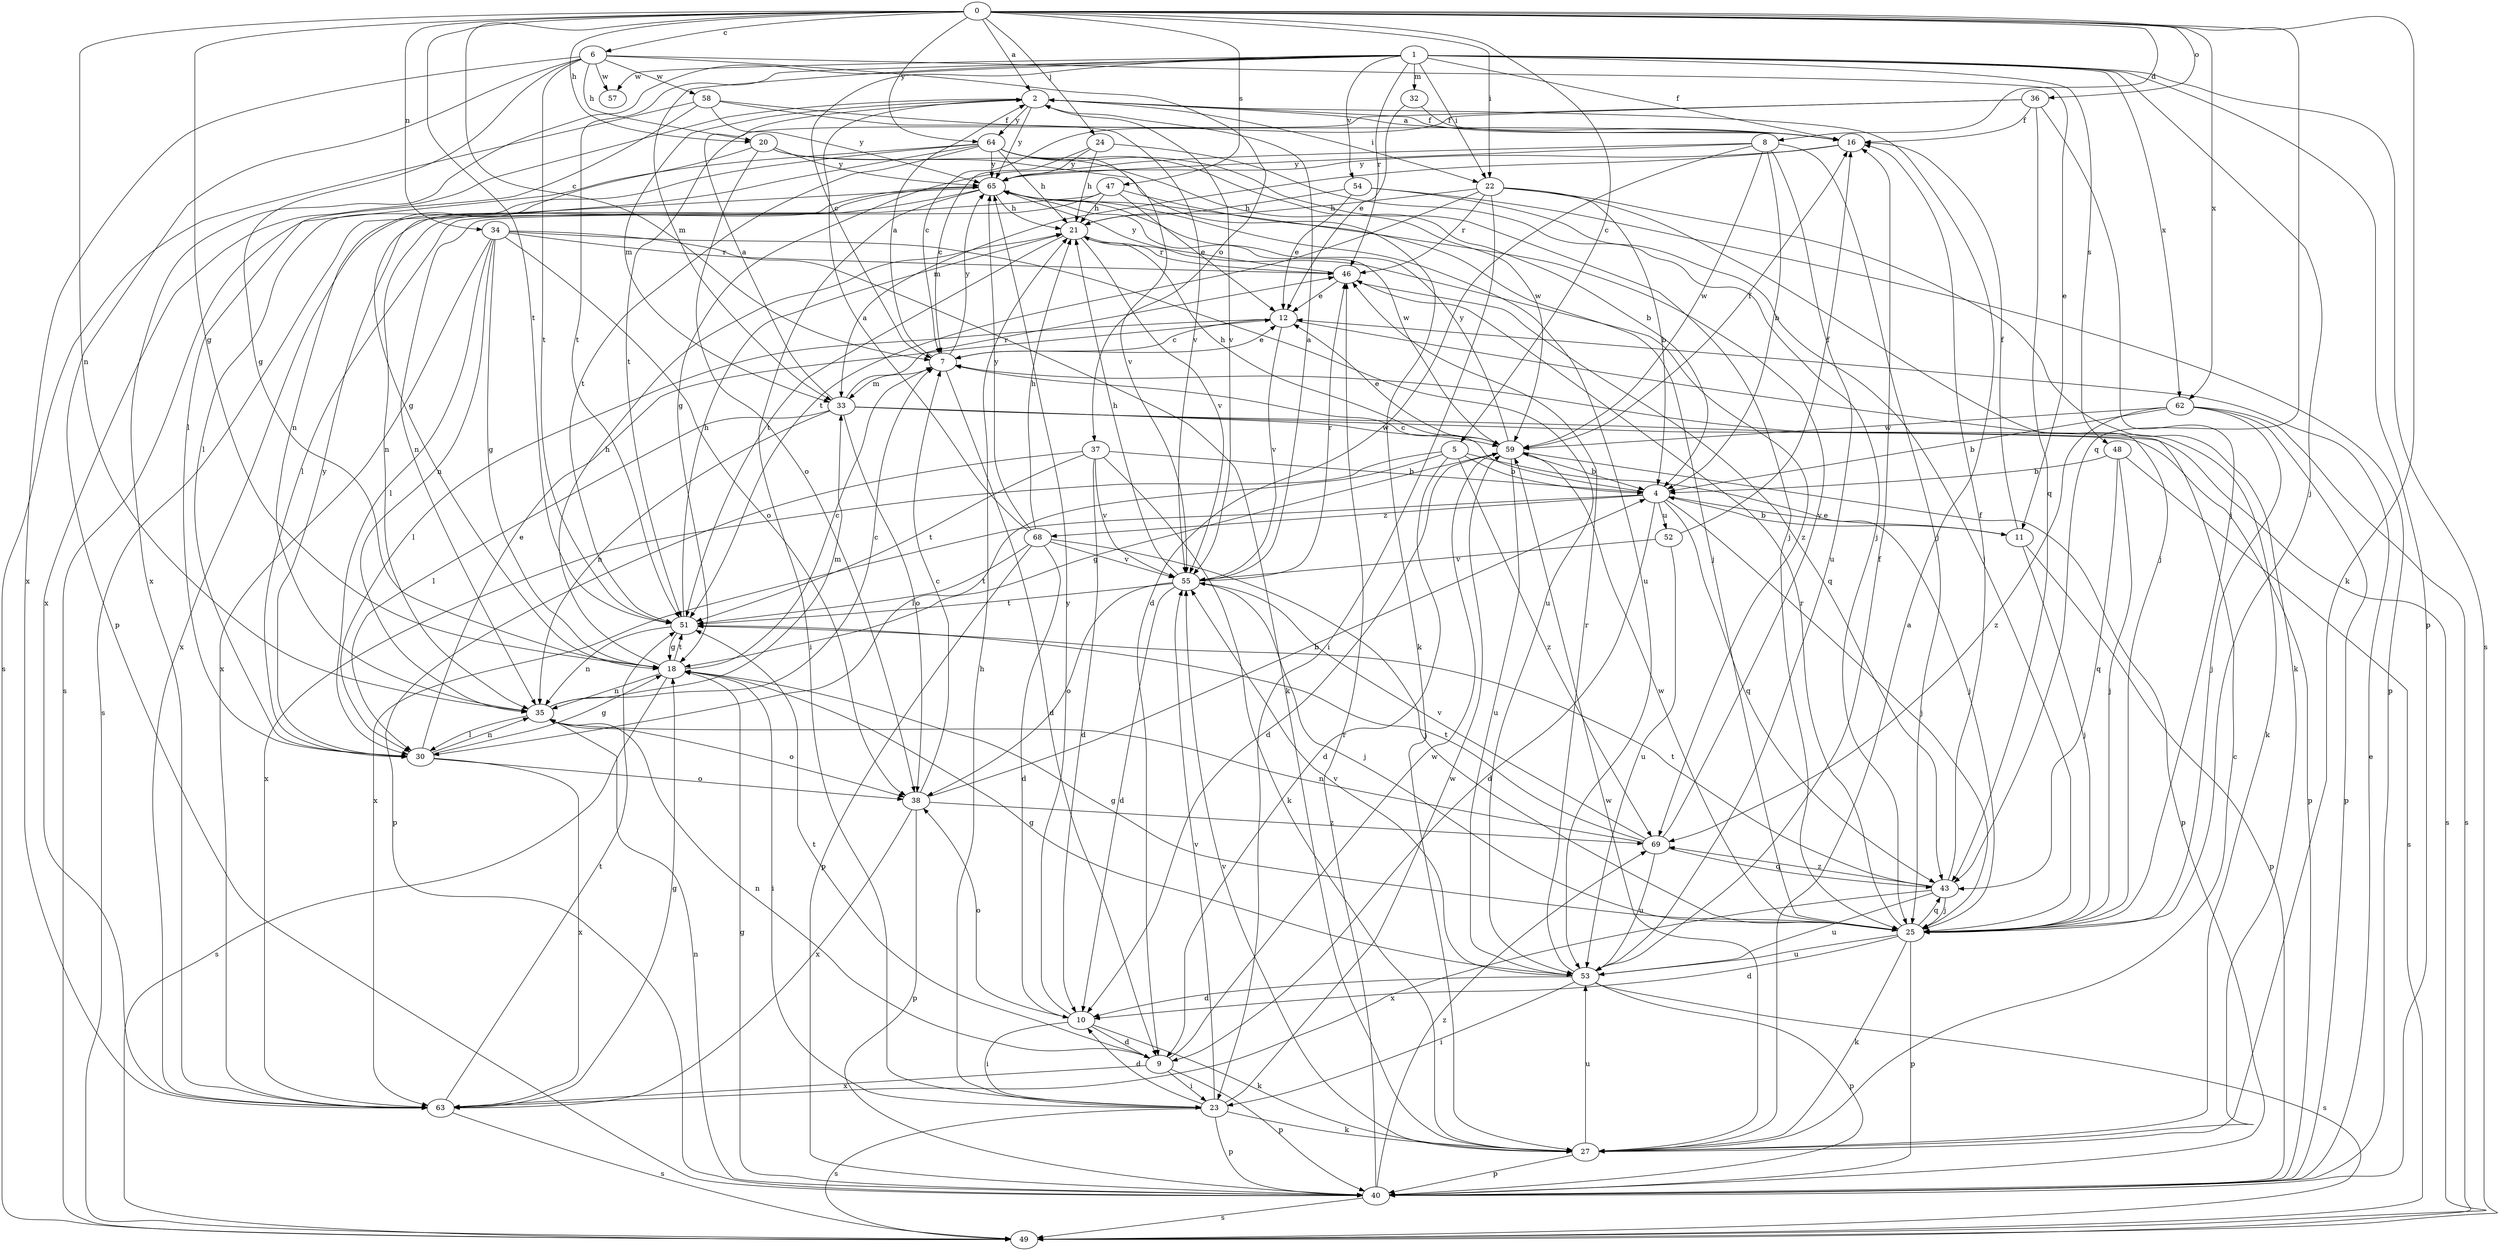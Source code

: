 strict digraph  {
0;
1;
2;
4;
5;
6;
7;
8;
9;
10;
11;
12;
16;
18;
20;
21;
22;
23;
24;
25;
27;
30;
32;
33;
34;
35;
36;
37;
38;
40;
43;
46;
47;
48;
49;
51;
52;
53;
54;
55;
57;
58;
59;
62;
63;
64;
65;
68;
69;
0 -> 2  [label=a];
0 -> 5  [label=c];
0 -> 6  [label=c];
0 -> 7  [label=c];
0 -> 8  [label=d];
0 -> 18  [label=g];
0 -> 20  [label=h];
0 -> 22  [label=i];
0 -> 24  [label=j];
0 -> 27  [label=k];
0 -> 34  [label=n];
0 -> 35  [label=n];
0 -> 36  [label=o];
0 -> 43  [label=q];
0 -> 47  [label=s];
0 -> 51  [label=t];
0 -> 62  [label=x];
0 -> 64  [label=y];
1 -> 7  [label=c];
1 -> 16  [label=f];
1 -> 22  [label=i];
1 -> 25  [label=j];
1 -> 32  [label=m];
1 -> 33  [label=m];
1 -> 40  [label=p];
1 -> 46  [label=r];
1 -> 48  [label=s];
1 -> 49  [label=s];
1 -> 51  [label=t];
1 -> 54  [label=v];
1 -> 57  [label=w];
1 -> 62  [label=x];
1 -> 63  [label=x];
2 -> 16  [label=f];
2 -> 22  [label=i];
2 -> 33  [label=m];
2 -> 55  [label=v];
2 -> 63  [label=x];
2 -> 64  [label=y];
2 -> 65  [label=y];
4 -> 7  [label=c];
4 -> 9  [label=d];
4 -> 11  [label=e];
4 -> 25  [label=j];
4 -> 43  [label=q];
4 -> 52  [label=u];
4 -> 63  [label=x];
4 -> 68  [label=z];
5 -> 4  [label=b];
5 -> 9  [label=d];
5 -> 25  [label=j];
5 -> 30  [label=l];
5 -> 63  [label=x];
5 -> 69  [label=z];
6 -> 11  [label=e];
6 -> 18  [label=g];
6 -> 20  [label=h];
6 -> 37  [label=o];
6 -> 40  [label=p];
6 -> 51  [label=t];
6 -> 57  [label=w];
6 -> 58  [label=w];
6 -> 63  [label=x];
7 -> 2  [label=a];
7 -> 9  [label=d];
7 -> 12  [label=e];
7 -> 33  [label=m];
7 -> 65  [label=y];
8 -> 4  [label=b];
8 -> 9  [label=d];
8 -> 18  [label=g];
8 -> 25  [label=j];
8 -> 53  [label=u];
8 -> 59  [label=w];
8 -> 65  [label=y];
9 -> 23  [label=i];
9 -> 35  [label=n];
9 -> 40  [label=p];
9 -> 51  [label=t];
9 -> 59  [label=w];
9 -> 63  [label=x];
10 -> 9  [label=d];
10 -> 23  [label=i];
10 -> 27  [label=k];
10 -> 38  [label=o];
10 -> 65  [label=y];
11 -> 4  [label=b];
11 -> 16  [label=f];
11 -> 25  [label=j];
11 -> 40  [label=p];
12 -> 7  [label=c];
12 -> 27  [label=k];
12 -> 30  [label=l];
12 -> 55  [label=v];
16 -> 2  [label=a];
16 -> 33  [label=m];
16 -> 65  [label=y];
18 -> 7  [label=c];
18 -> 21  [label=h];
18 -> 23  [label=i];
18 -> 35  [label=n];
18 -> 49  [label=s];
18 -> 51  [label=t];
20 -> 27  [label=k];
20 -> 35  [label=n];
20 -> 38  [label=o];
20 -> 59  [label=w];
20 -> 65  [label=y];
21 -> 46  [label=r];
21 -> 51  [label=t];
21 -> 55  [label=v];
21 -> 69  [label=z];
22 -> 4  [label=b];
22 -> 21  [label=h];
22 -> 23  [label=i];
22 -> 25  [label=j];
22 -> 27  [label=k];
22 -> 46  [label=r];
22 -> 51  [label=t];
23 -> 10  [label=d];
23 -> 21  [label=h];
23 -> 27  [label=k];
23 -> 40  [label=p];
23 -> 49  [label=s];
23 -> 55  [label=v];
23 -> 59  [label=w];
24 -> 7  [label=c];
24 -> 21  [label=h];
24 -> 25  [label=j];
24 -> 65  [label=y];
25 -> 10  [label=d];
25 -> 18  [label=g];
25 -> 27  [label=k];
25 -> 40  [label=p];
25 -> 43  [label=q];
25 -> 46  [label=r];
25 -> 53  [label=u];
25 -> 59  [label=w];
27 -> 2  [label=a];
27 -> 7  [label=c];
27 -> 40  [label=p];
27 -> 53  [label=u];
27 -> 55  [label=v];
27 -> 59  [label=w];
30 -> 12  [label=e];
30 -> 18  [label=g];
30 -> 35  [label=n];
30 -> 38  [label=o];
30 -> 63  [label=x];
30 -> 65  [label=y];
32 -> 12  [label=e];
32 -> 16  [label=f];
33 -> 2  [label=a];
33 -> 30  [label=l];
33 -> 35  [label=n];
33 -> 38  [label=o];
33 -> 40  [label=p];
33 -> 46  [label=r];
33 -> 49  [label=s];
33 -> 59  [label=w];
34 -> 18  [label=g];
34 -> 27  [label=k];
34 -> 30  [label=l];
34 -> 35  [label=n];
34 -> 38  [label=o];
34 -> 46  [label=r];
34 -> 53  [label=u];
34 -> 63  [label=x];
35 -> 7  [label=c];
35 -> 30  [label=l];
35 -> 33  [label=m];
35 -> 38  [label=o];
36 -> 7  [label=c];
36 -> 16  [label=f];
36 -> 25  [label=j];
36 -> 43  [label=q];
36 -> 51  [label=t];
37 -> 4  [label=b];
37 -> 10  [label=d];
37 -> 27  [label=k];
37 -> 40  [label=p];
37 -> 51  [label=t];
37 -> 55  [label=v];
38 -> 4  [label=b];
38 -> 7  [label=c];
38 -> 40  [label=p];
38 -> 63  [label=x];
38 -> 69  [label=z];
40 -> 12  [label=e];
40 -> 18  [label=g];
40 -> 35  [label=n];
40 -> 46  [label=r];
40 -> 49  [label=s];
40 -> 69  [label=z];
43 -> 16  [label=f];
43 -> 25  [label=j];
43 -> 51  [label=t];
43 -> 53  [label=u];
43 -> 63  [label=x];
43 -> 69  [label=z];
46 -> 12  [label=e];
46 -> 43  [label=q];
46 -> 65  [label=y];
47 -> 12  [label=e];
47 -> 21  [label=h];
47 -> 25  [label=j];
47 -> 30  [label=l];
47 -> 35  [label=n];
48 -> 4  [label=b];
48 -> 25  [label=j];
48 -> 43  [label=q];
48 -> 49  [label=s];
51 -> 18  [label=g];
51 -> 21  [label=h];
51 -> 35  [label=n];
52 -> 16  [label=f];
52 -> 53  [label=u];
52 -> 55  [label=v];
53 -> 10  [label=d];
53 -> 16  [label=f];
53 -> 18  [label=g];
53 -> 23  [label=i];
53 -> 40  [label=p];
53 -> 46  [label=r];
53 -> 49  [label=s];
53 -> 55  [label=v];
54 -> 12  [label=e];
54 -> 21  [label=h];
54 -> 25  [label=j];
54 -> 40  [label=p];
55 -> 2  [label=a];
55 -> 10  [label=d];
55 -> 21  [label=h];
55 -> 25  [label=j];
55 -> 38  [label=o];
55 -> 46  [label=r];
55 -> 51  [label=t];
58 -> 16  [label=f];
58 -> 30  [label=l];
58 -> 49  [label=s];
58 -> 55  [label=v];
58 -> 65  [label=y];
59 -> 4  [label=b];
59 -> 10  [label=d];
59 -> 12  [label=e];
59 -> 16  [label=f];
59 -> 18  [label=g];
59 -> 21  [label=h];
59 -> 40  [label=p];
59 -> 53  [label=u];
59 -> 65  [label=y];
62 -> 4  [label=b];
62 -> 25  [label=j];
62 -> 40  [label=p];
62 -> 49  [label=s];
62 -> 59  [label=w];
62 -> 69  [label=z];
63 -> 18  [label=g];
63 -> 49  [label=s];
63 -> 51  [label=t];
64 -> 4  [label=b];
64 -> 18  [label=g];
64 -> 21  [label=h];
64 -> 25  [label=j];
64 -> 30  [label=l];
64 -> 49  [label=s];
64 -> 51  [label=t];
64 -> 55  [label=v];
64 -> 65  [label=y];
65 -> 21  [label=h];
65 -> 23  [label=i];
65 -> 35  [label=n];
65 -> 49  [label=s];
65 -> 53  [label=u];
65 -> 59  [label=w];
65 -> 63  [label=x];
68 -> 2  [label=a];
68 -> 10  [label=d];
68 -> 21  [label=h];
68 -> 25  [label=j];
68 -> 40  [label=p];
68 -> 51  [label=t];
68 -> 55  [label=v];
68 -> 65  [label=y];
69 -> 35  [label=n];
69 -> 43  [label=q];
69 -> 51  [label=t];
69 -> 53  [label=u];
69 -> 55  [label=v];
69 -> 65  [label=y];
}
